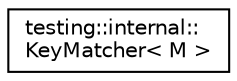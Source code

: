 digraph "Graphical Class Hierarchy"
{
  edge [fontname="Helvetica",fontsize="10",labelfontname="Helvetica",labelfontsize="10"];
  node [fontname="Helvetica",fontsize="10",shape=record];
  rankdir="LR";
  Node1 [label="testing::internal::\lKeyMatcher\< M \>",height=0.2,width=0.4,color="black", fillcolor="white", style="filled",URL="$classtesting_1_1internal_1_1_key_matcher.html"];
}
